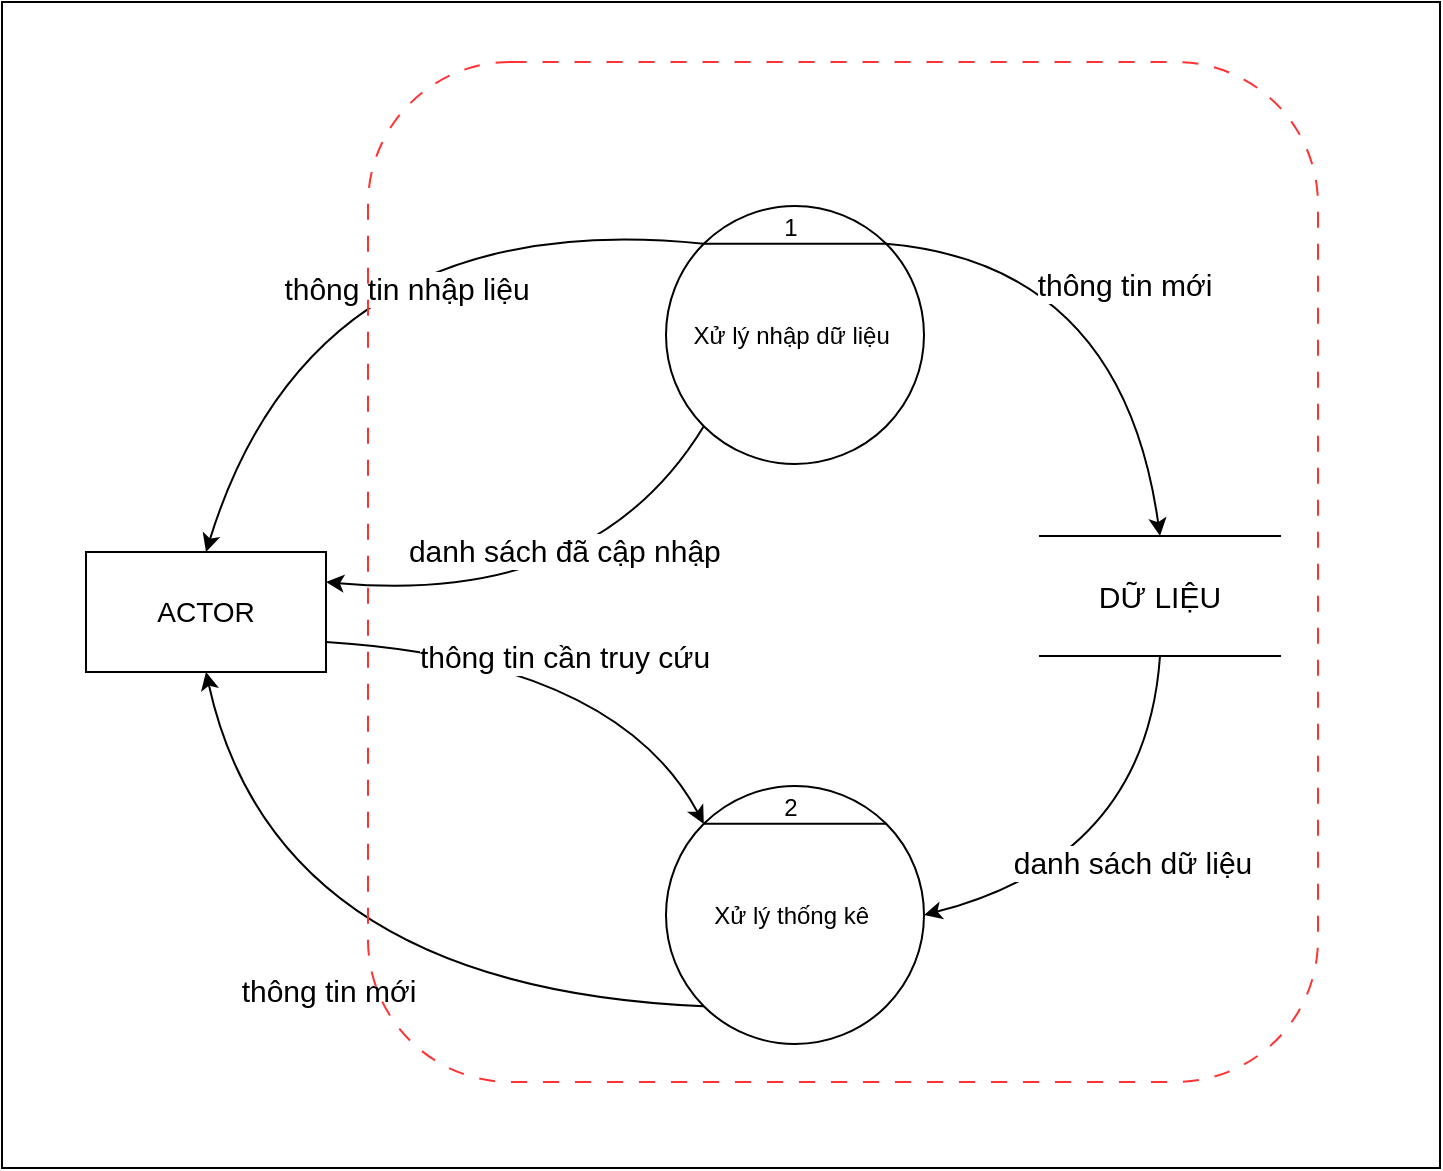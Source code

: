 <mxfile>
    <diagram id="xnQvCoi3omSSdvWaWEuE" name="Page-1">
        <mxGraphModel dx="958" dy="649" grid="0" gridSize="10" guides="1" tooltips="1" connect="1" arrows="1" fold="1" page="1" pageScale="1" pageWidth="850" pageHeight="1400" math="0" shadow="0">
            <root>
                <mxCell id="0"/>
                <mxCell id="1" parent="0"/>
                <mxCell id="11" value="&lt;font color=&quot;#000000&quot;&gt;ACTOR&lt;/font&gt;" style="rounded=0;whiteSpace=wrap;html=1;fontSize=14;fontColor=#FFFFFF;" vertex="1" parent="1">
                    <mxGeometry x="110" y="351" width="120" height="60" as="geometry"/>
                </mxCell>
                <mxCell id="21" value="" style="group" vertex="1" connectable="0" parent="1">
                    <mxGeometry x="400" y="176" width="129" height="131" as="geometry"/>
                </mxCell>
                <mxCell id="17" value="Xử lý nhập dữ liệu&amp;nbsp;" style="ellipse;whiteSpace=wrap;html=1;aspect=fixed;" vertex="1" parent="21">
                    <mxGeometry y="2" width="129" height="129" as="geometry"/>
                </mxCell>
                <mxCell id="20" value="1" style="text;html=1;align=center;verticalAlign=middle;resizable=0;points=[];autosize=1;strokeColor=none;fillColor=none;" vertex="1" parent="21">
                    <mxGeometry x="49" width="25" height="26" as="geometry"/>
                </mxCell>
                <mxCell id="18" value="" style="endArrow=none;html=1;exitX=0;exitY=0;exitDx=0;exitDy=0;entryX=1;entryY=0;entryDx=0;entryDy=0;" edge="1" parent="21" source="17" target="17">
                    <mxGeometry width="50" height="50" relative="1" as="geometry">
                        <mxPoint x="391" y="465" as="sourcePoint"/>
                        <mxPoint x="441" y="415" as="targetPoint"/>
                    </mxGeometry>
                </mxCell>
                <mxCell id="22" value="" style="group" vertex="1" connectable="0" parent="1">
                    <mxGeometry x="400" y="466" width="129" height="131" as="geometry"/>
                </mxCell>
                <mxCell id="23" value="Xử lý thống kê&amp;nbsp;" style="ellipse;whiteSpace=wrap;html=1;aspect=fixed;" vertex="1" parent="22">
                    <mxGeometry y="2" width="129" height="129" as="geometry"/>
                </mxCell>
                <mxCell id="24" value="2" style="text;html=1;align=center;verticalAlign=middle;resizable=0;points=[];autosize=1;strokeColor=none;fillColor=none;" vertex="1" parent="22">
                    <mxGeometry x="49" width="25" height="26" as="geometry"/>
                </mxCell>
                <mxCell id="25" value="" style="endArrow=none;html=1;exitX=0;exitY=0;exitDx=0;exitDy=0;entryX=1;entryY=0;entryDx=0;entryDy=0;" edge="1" parent="22" source="23" target="23">
                    <mxGeometry width="50" height="50" relative="1" as="geometry">
                        <mxPoint x="391" y="465" as="sourcePoint"/>
                        <mxPoint x="441" y="415" as="targetPoint"/>
                    </mxGeometry>
                </mxCell>
                <mxCell id="30" value="DỮ LIỆU" style="shape=partialRectangle;whiteSpace=wrap;html=1;left=0;right=0;fillColor=none;fontSize=15;" vertex="1" parent="1">
                    <mxGeometry x="587" y="343" width="120" height="60" as="geometry"/>
                </mxCell>
                <mxCell id="41" value="danh sách đã cập nhập&amp;nbsp;" style="curved=1;endArrow=classic;html=1;fontSize=15;entryX=1;entryY=0.25;entryDx=0;entryDy=0;exitX=0;exitY=1;exitDx=0;exitDy=0;" edge="1" parent="1" source="17" target="11">
                    <mxGeometry x="-0.26" y="-27" width="50" height="50" relative="1" as="geometry">
                        <mxPoint x="459" y="305" as="sourcePoint"/>
                        <mxPoint x="267" y="328" as="targetPoint"/>
                        <Array as="points">
                            <mxPoint x="364" y="378"/>
                        </Array>
                        <mxPoint x="1" as="offset"/>
                    </mxGeometry>
                </mxCell>
                <mxCell id="42" value="thông tin nhập liệu" style="curved=1;endArrow=classic;html=1;fontSize=15;entryX=0.5;entryY=0;entryDx=0;entryDy=0;exitX=0;exitY=0;exitDx=0;exitDy=0;" edge="1" parent="1" source="17" target="11">
                    <mxGeometry x="-0.228" y="37" width="50" height="50" relative="1" as="geometry">
                        <mxPoint x="393" y="300" as="sourcePoint"/>
                        <mxPoint x="164.0" y="346.0" as="targetPoint"/>
                        <Array as="points">
                            <mxPoint x="224" y="177"/>
                        </Array>
                        <mxPoint as="offset"/>
                    </mxGeometry>
                </mxCell>
                <mxCell id="43" value="thông tin mới" style="curved=1;endArrow=classic;html=1;fontSize=15;entryX=0.5;entryY=0;entryDx=0;entryDy=0;exitX=1;exitY=0;exitDx=0;exitDy=0;" edge="1" parent="1" source="17" target="30">
                    <mxGeometry width="50" height="50" relative="1" as="geometry">
                        <mxPoint x="841" y="289" as="sourcePoint"/>
                        <mxPoint x="612.0" y="335.0" as="targetPoint"/>
                        <Array as="points">
                            <mxPoint x="628" y="207"/>
                        </Array>
                    </mxGeometry>
                </mxCell>
                <mxCell id="44" value="danh sách dữ liệu" style="curved=1;endArrow=classic;html=1;fontSize=15;entryX=1;entryY=0.5;entryDx=0;entryDy=0;exitX=0.5;exitY=1;exitDx=0;exitDy=0;" edge="1" parent="1" source="30" target="23">
                    <mxGeometry width="50" height="50" relative="1" as="geometry">
                        <mxPoint x="614.998" y="396.002" as="sourcePoint"/>
                        <mxPoint x="724.89" y="535.11" as="targetPoint"/>
                        <Array as="points">
                            <mxPoint x="640" y="504"/>
                        </Array>
                    </mxGeometry>
                </mxCell>
                <mxCell id="45" value="thông tin cần truy cứu" style="curved=1;endArrow=classic;html=1;fontSize=15;entryX=0;entryY=0;entryDx=0;entryDy=0;exitX=1;exitY=0.75;exitDx=0;exitDy=0;" edge="1" parent="1" source="11" target="23">
                    <mxGeometry width="50" height="50" relative="1" as="geometry">
                        <mxPoint x="207.998" y="409.002" as="sourcePoint"/>
                        <mxPoint x="317.89" y="548.11" as="targetPoint"/>
                        <Array as="points">
                            <mxPoint x="375" y="405"/>
                        </Array>
                    </mxGeometry>
                </mxCell>
                <mxCell id="46" value="thông tin mới" style="curved=1;endArrow=classic;html=1;fontSize=15;exitX=0;exitY=1;exitDx=0;exitDy=0;entryX=0.5;entryY=1;entryDx=0;entryDy=0;" edge="1" parent="1" source="23" target="11">
                    <mxGeometry width="50" height="50" relative="1" as="geometry">
                        <mxPoint x="180.998" y="432.002" as="sourcePoint"/>
                        <mxPoint x="243" y="518" as="targetPoint"/>
                        <Array as="points">
                            <mxPoint x="205" y="569"/>
                        </Array>
                    </mxGeometry>
                </mxCell>
                <mxCell id="47" value="" style="rounded=1;whiteSpace=wrap;html=1;fontSize=15;dashed=1;dashPattern=8 8;strokeColor=#FF3333;fillColor=none;" vertex="1" parent="1">
                    <mxGeometry x="251" y="106" width="475" height="510" as="geometry"/>
                </mxCell>
                <mxCell id="49" value="" style="rounded=0;whiteSpace=wrap;html=1;strokeColor=#000000;fontSize=15;fillColor=none;" vertex="1" parent="1">
                    <mxGeometry x="68" y="76" width="719" height="583" as="geometry"/>
                </mxCell>
            </root>
        </mxGraphModel>
    </diagram>
</mxfile>